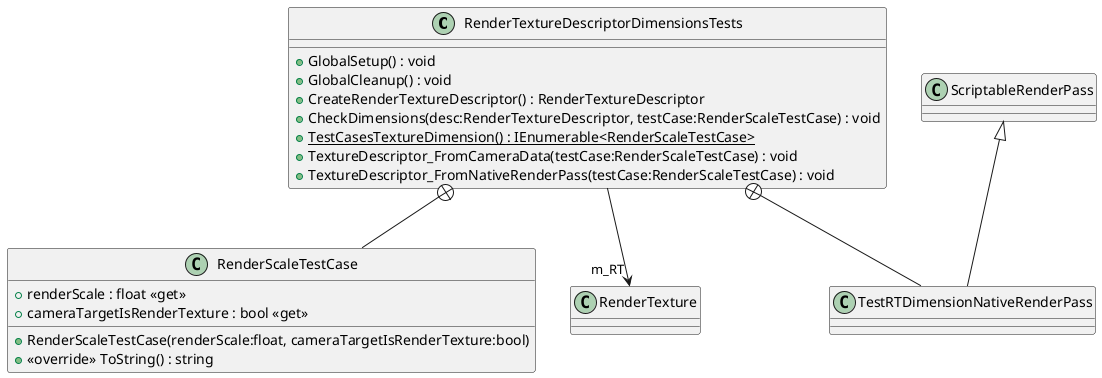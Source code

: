 @startuml
class RenderTextureDescriptorDimensionsTests {
    + GlobalSetup() : void
    + GlobalCleanup() : void
    + CreateRenderTextureDescriptor() : RenderTextureDescriptor
    + CheckDimensions(desc:RenderTextureDescriptor, testCase:RenderScaleTestCase) : void
    + {static} TestCasesTextureDimension() : IEnumerable<RenderScaleTestCase>
    + TextureDescriptor_FromCameraData(testCase:RenderScaleTestCase) : void
    + TextureDescriptor_FromNativeRenderPass(testCase:RenderScaleTestCase) : void
}
class RenderScaleTestCase {
    + renderScale : float <<get>>
    + cameraTargetIsRenderTexture : bool <<get>>
    + RenderScaleTestCase(renderScale:float, cameraTargetIsRenderTexture:bool)
    + <<override>> ToString() : string
}
class TestRTDimensionNativeRenderPass {
}
RenderTextureDescriptorDimensionsTests --> "m_RT" RenderTexture
RenderTextureDescriptorDimensionsTests +-- RenderScaleTestCase
RenderTextureDescriptorDimensionsTests +-- TestRTDimensionNativeRenderPass
ScriptableRenderPass <|-- TestRTDimensionNativeRenderPass
@enduml
